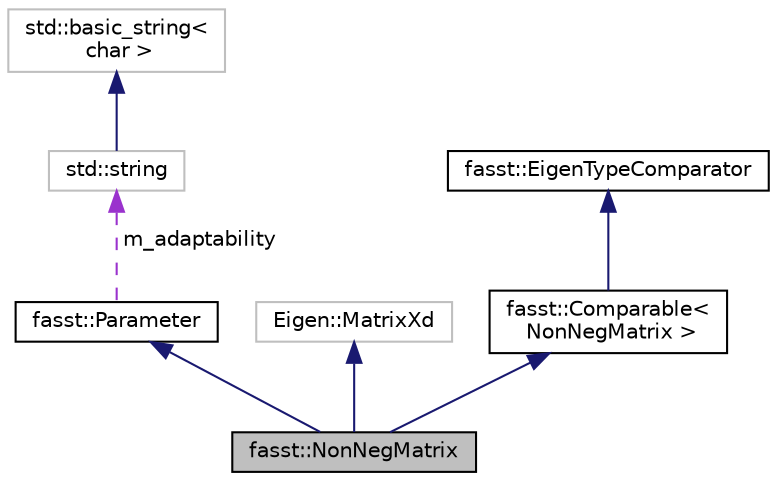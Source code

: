 digraph "fasst::NonNegMatrix"
{
  edge [fontname="Helvetica",fontsize="10",labelfontname="Helvetica",labelfontsize="10"];
  node [fontname="Helvetica",fontsize="10",shape=record];
  Node8 [label="fasst::NonNegMatrix",height=0.2,width=0.4,color="black", fillcolor="grey75", style="filled", fontcolor="black"];
  Node9 -> Node8 [dir="back",color="midnightblue",fontsize="10",style="solid",fontname="Helvetica"];
  Node9 [label="fasst::Parameter",height=0.2,width=0.4,color="black", fillcolor="white", style="filled",URL="$classfasst_1_1Parameter.html"];
  Node10 -> Node9 [dir="back",color="darkorchid3",fontsize="10",style="dashed",label=" m_adaptability" ,fontname="Helvetica"];
  Node10 [label="std::string",height=0.2,width=0.4,color="grey75", fillcolor="white", style="filled",tooltip="STL class. "];
  Node11 -> Node10 [dir="back",color="midnightblue",fontsize="10",style="solid",fontname="Helvetica"];
  Node11 [label="std::basic_string\<\l char \>",height=0.2,width=0.4,color="grey75", fillcolor="white", style="filled",tooltip="STL class. "];
  Node12 -> Node8 [dir="back",color="midnightblue",fontsize="10",style="solid",fontname="Helvetica"];
  Node12 [label="Eigen::MatrixXd",height=0.2,width=0.4,color="grey75", fillcolor="white", style="filled"];
  Node13 -> Node8 [dir="back",color="midnightblue",fontsize="10",style="solid",fontname="Helvetica"];
  Node13 [label="fasst::Comparable\<\l NonNegMatrix \>",height=0.2,width=0.4,color="black", fillcolor="white", style="filled",URL="$classfasst_1_1Comparable.html"];
  Node14 -> Node13 [dir="back",color="midnightblue",fontsize="10",style="solid",fontname="Helvetica"];
  Node14 [label="fasst::EigenTypeComparator",height=0.2,width=0.4,color="black", fillcolor="white", style="filled",URL="$classfasst_1_1EigenTypeComparator.html"];
}
